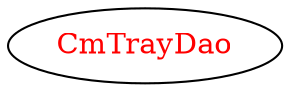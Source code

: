 digraph dependencyGraph {
 concentrate=true;
 ranksep="2.0";
 rankdir="LR"; 
 splines="ortho";
"CmTrayDao" [fontcolor="red"];
}